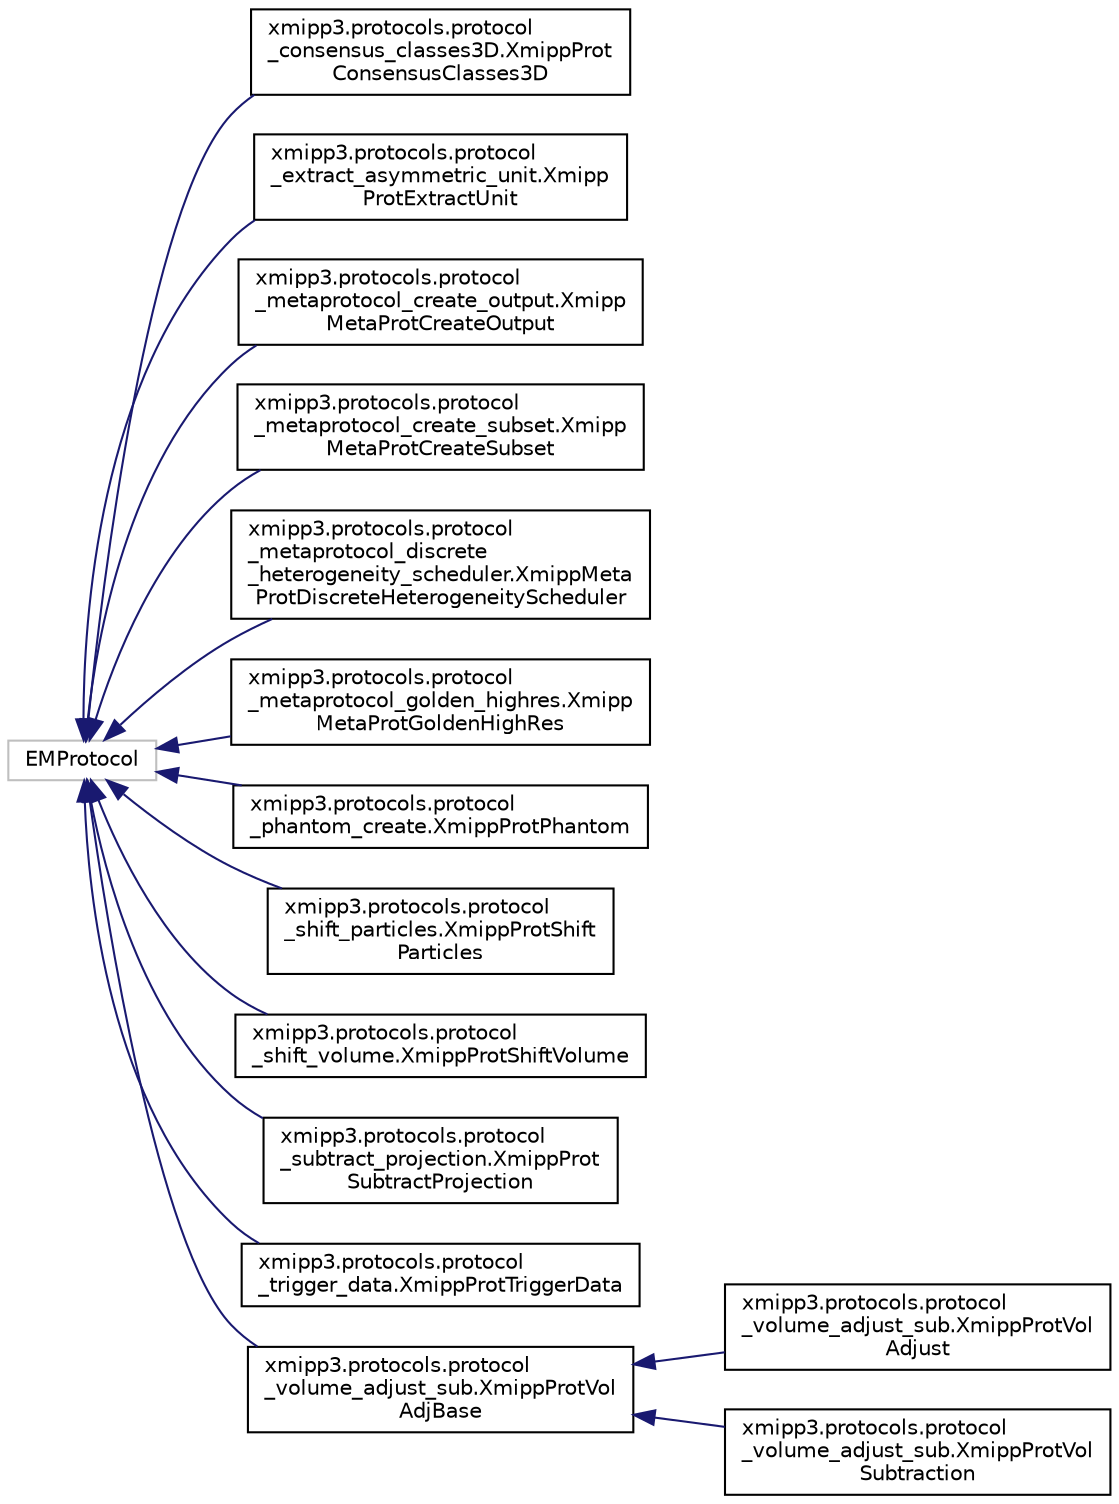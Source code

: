 digraph "Graphical Class Hierarchy"
{
  edge [fontname="Helvetica",fontsize="10",labelfontname="Helvetica",labelfontsize="10"];
  node [fontname="Helvetica",fontsize="10",shape=record];
  rankdir="LR";
  Node514 [label="EMProtocol",height=0.2,width=0.4,color="grey75", fillcolor="white", style="filled"];
  Node514 -> Node0 [dir="back",color="midnightblue",fontsize="10",style="solid",fontname="Helvetica"];
  Node0 [label="xmipp3.protocols.protocol\l_consensus_classes3D.XmippProt\lConsensusClasses3D",height=0.2,width=0.4,color="black", fillcolor="white", style="filled",URL="$classxmipp3_1_1protocols_1_1protocol__consensus__classes3D_1_1XmippProtConsensusClasses3D.html"];
  Node514 -> Node516 [dir="back",color="midnightblue",fontsize="10",style="solid",fontname="Helvetica"];
  Node516 [label="xmipp3.protocols.protocol\l_extract_asymmetric_unit.Xmipp\lProtExtractUnit",height=0.2,width=0.4,color="black", fillcolor="white", style="filled",URL="$classxmipp3_1_1protocols_1_1protocol__extract__asymmetric__unit_1_1XmippProtExtractUnit.html"];
  Node514 -> Node517 [dir="back",color="midnightblue",fontsize="10",style="solid",fontname="Helvetica"];
  Node517 [label="xmipp3.protocols.protocol\l_metaprotocol_create_output.Xmipp\lMetaProtCreateOutput",height=0.2,width=0.4,color="black", fillcolor="white", style="filled",URL="$classxmipp3_1_1protocols_1_1protocol__metaprotocol__create__output_1_1XmippMetaProtCreateOutput.html"];
  Node514 -> Node518 [dir="back",color="midnightblue",fontsize="10",style="solid",fontname="Helvetica"];
  Node518 [label="xmipp3.protocols.protocol\l_metaprotocol_create_subset.Xmipp\lMetaProtCreateSubset",height=0.2,width=0.4,color="black", fillcolor="white", style="filled",URL="$classxmipp3_1_1protocols_1_1protocol__metaprotocol__create__subset_1_1XmippMetaProtCreateSubset.html"];
  Node514 -> Node519 [dir="back",color="midnightblue",fontsize="10",style="solid",fontname="Helvetica"];
  Node519 [label="xmipp3.protocols.protocol\l_metaprotocol_discrete\l_heterogeneity_scheduler.XmippMeta\lProtDiscreteHeterogeneityScheduler",height=0.2,width=0.4,color="black", fillcolor="white", style="filled",URL="$classxmipp3_1_1protocols_1_1protocol__metaprotocol__discrete__heterogeneity__scheduler_1_1XmippM3f62c4fa4b97f32867598eeede2b093c.html"];
  Node514 -> Node520 [dir="back",color="midnightblue",fontsize="10",style="solid",fontname="Helvetica"];
  Node520 [label="xmipp3.protocols.protocol\l_metaprotocol_golden_highres.Xmipp\lMetaProtGoldenHighRes",height=0.2,width=0.4,color="black", fillcolor="white", style="filled",URL="$classxmipp3_1_1protocols_1_1protocol__metaprotocol__golden__highres_1_1XmippMetaProtGoldenHighRes.html"];
  Node514 -> Node521 [dir="back",color="midnightblue",fontsize="10",style="solid",fontname="Helvetica"];
  Node521 [label="xmipp3.protocols.protocol\l_phantom_create.XmippProtPhantom",height=0.2,width=0.4,color="black", fillcolor="white", style="filled",URL="$classxmipp3_1_1protocols_1_1protocol__phantom__create_1_1XmippProtPhantom.html"];
  Node514 -> Node522 [dir="back",color="midnightblue",fontsize="10",style="solid",fontname="Helvetica"];
  Node522 [label="xmipp3.protocols.protocol\l_shift_particles.XmippProtShift\lParticles",height=0.2,width=0.4,color="black", fillcolor="white", style="filled",URL="$classxmipp3_1_1protocols_1_1protocol__shift__particles_1_1XmippProtShiftParticles.html"];
  Node514 -> Node523 [dir="back",color="midnightblue",fontsize="10",style="solid",fontname="Helvetica"];
  Node523 [label="xmipp3.protocols.protocol\l_shift_volume.XmippProtShiftVolume",height=0.2,width=0.4,color="black", fillcolor="white", style="filled",URL="$classxmipp3_1_1protocols_1_1protocol__shift__volume_1_1XmippProtShiftVolume.html"];
  Node514 -> Node524 [dir="back",color="midnightblue",fontsize="10",style="solid",fontname="Helvetica"];
  Node524 [label="xmipp3.protocols.protocol\l_subtract_projection.XmippProt\lSubtractProjection",height=0.2,width=0.4,color="black", fillcolor="white", style="filled",URL="$classxmipp3_1_1protocols_1_1protocol__subtract__projection_1_1XmippProtSubtractProjection.html"];
  Node514 -> Node525 [dir="back",color="midnightblue",fontsize="10",style="solid",fontname="Helvetica"];
  Node525 [label="xmipp3.protocols.protocol\l_trigger_data.XmippProtTriggerData",height=0.2,width=0.4,color="black", fillcolor="white", style="filled",URL="$classxmipp3_1_1protocols_1_1protocol__trigger__data_1_1XmippProtTriggerData.html"];
  Node514 -> Node526 [dir="back",color="midnightblue",fontsize="10",style="solid",fontname="Helvetica"];
  Node526 [label="xmipp3.protocols.protocol\l_volume_adjust_sub.XmippProtVol\lAdjBase",height=0.2,width=0.4,color="black", fillcolor="white", style="filled",URL="$classxmipp3_1_1protocols_1_1protocol__volume__adjust__sub_1_1XmippProtVolAdjBase.html"];
  Node526 -> Node527 [dir="back",color="midnightblue",fontsize="10",style="solid",fontname="Helvetica"];
  Node527 [label="xmipp3.protocols.protocol\l_volume_adjust_sub.XmippProtVol\lAdjust",height=0.2,width=0.4,color="black", fillcolor="white", style="filled",URL="$classxmipp3_1_1protocols_1_1protocol__volume__adjust__sub_1_1XmippProtVolAdjust.html"];
  Node526 -> Node528 [dir="back",color="midnightblue",fontsize="10",style="solid",fontname="Helvetica"];
  Node528 [label="xmipp3.protocols.protocol\l_volume_adjust_sub.XmippProtVol\lSubtraction",height=0.2,width=0.4,color="black", fillcolor="white", style="filled",URL="$classxmipp3_1_1protocols_1_1protocol__volume__adjust__sub_1_1XmippProtVolSubtraction.html"];
}
